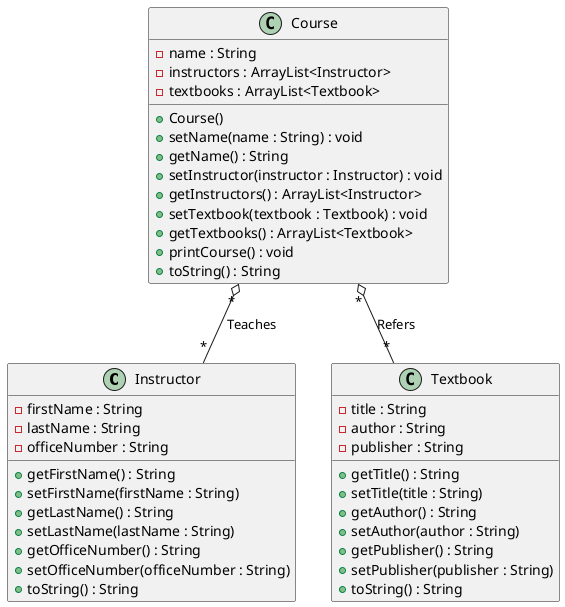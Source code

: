 @startuml

class Instructor {
- firstName : String
- lastName : String
- officeNumber : String

+ getFirstName() : String
+ setFirstName(firstName : String)
+ getLastName() : String
+ setLastName(lastName : String)
+ getOfficeNumber() : String
+ setOfficeNumber(officeNumber : String)
 +toString() : String
}

class Textbook {
- title : String
- author : String
- publisher : String

+ getTitle() : String
+ setTitle(title : String)
+ getAuthor() : String
+ setAuthor(author : String)
+ getPublisher() : String
+ setPublisher(publisher : String)
 +toString() : String
}

class Course {
- name : String
- instructors : ArrayList<Instructor>
- textbooks : ArrayList<Textbook> 

+ Course()
+setName(name : String) : void
+getName() : String
+setInstructor(instructor : Instructor) : void
+getInstructors() : ArrayList<Instructor>
+setTextbook(textbook : Textbook) : void
+getTextbooks() : ArrayList<Textbook>
+printCourse() : void
+toString() : String
}
             
Course "*" o--"*" Instructor : "Teaches"
Course "*" o--"*" Textbook : "Refers"


@enduml
